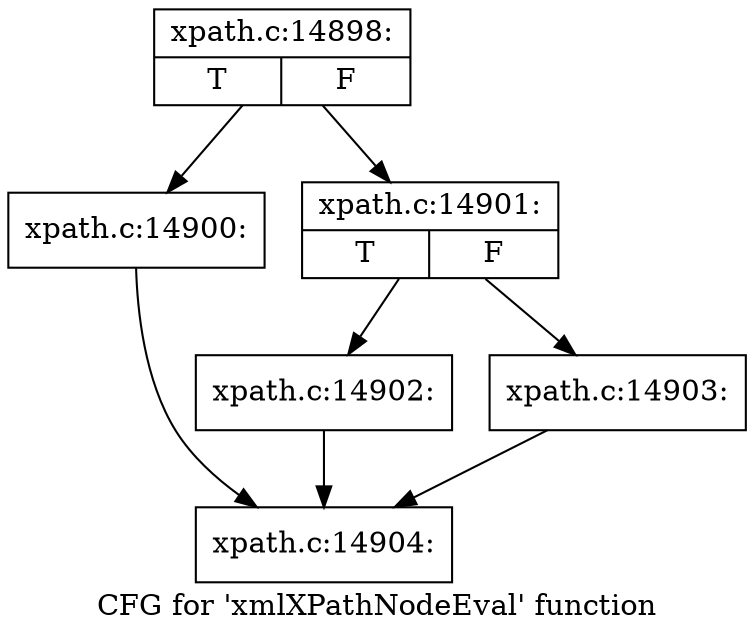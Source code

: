 digraph "CFG for 'xmlXPathNodeEval' function" {
	label="CFG for 'xmlXPathNodeEval' function";

	Node0x55e6b29f69b0 [shape=record,label="{xpath.c:14898:|{<s0>T|<s1>F}}"];
	Node0x55e6b29f69b0 -> Node0x55e6b29f9570;
	Node0x55e6b29f69b0 -> Node0x55e6b29f95c0;
	Node0x55e6b29f9570 [shape=record,label="{xpath.c:14900:}"];
	Node0x55e6b29f9570 -> Node0x55e6b29f6e10;
	Node0x55e6b29f95c0 [shape=record,label="{xpath.c:14901:|{<s0>T|<s1>F}}"];
	Node0x55e6b29f95c0 -> Node0x55e6b29f99f0;
	Node0x55e6b29f95c0 -> Node0x55e6b29f9a40;
	Node0x55e6b29f99f0 [shape=record,label="{xpath.c:14902:}"];
	Node0x55e6b29f99f0 -> Node0x55e6b29f6e10;
	Node0x55e6b29f9a40 [shape=record,label="{xpath.c:14903:}"];
	Node0x55e6b29f9a40 -> Node0x55e6b29f6e10;
	Node0x55e6b29f6e10 [shape=record,label="{xpath.c:14904:}"];
}

